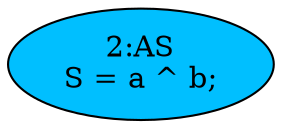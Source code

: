 strict digraph "" {
	node [label="\N"];
	"2:AS"	 [ast="<pyverilog.vparser.ast.Assign object at 0x7f51a1d0a590>",
		def_var="['S']",
		fillcolor=deepskyblue,
		label="2:AS
S = a ^ b;",
		statements="[]",
		style=filled,
		typ=Assign,
		use_var="['a', 'b']"];
}
